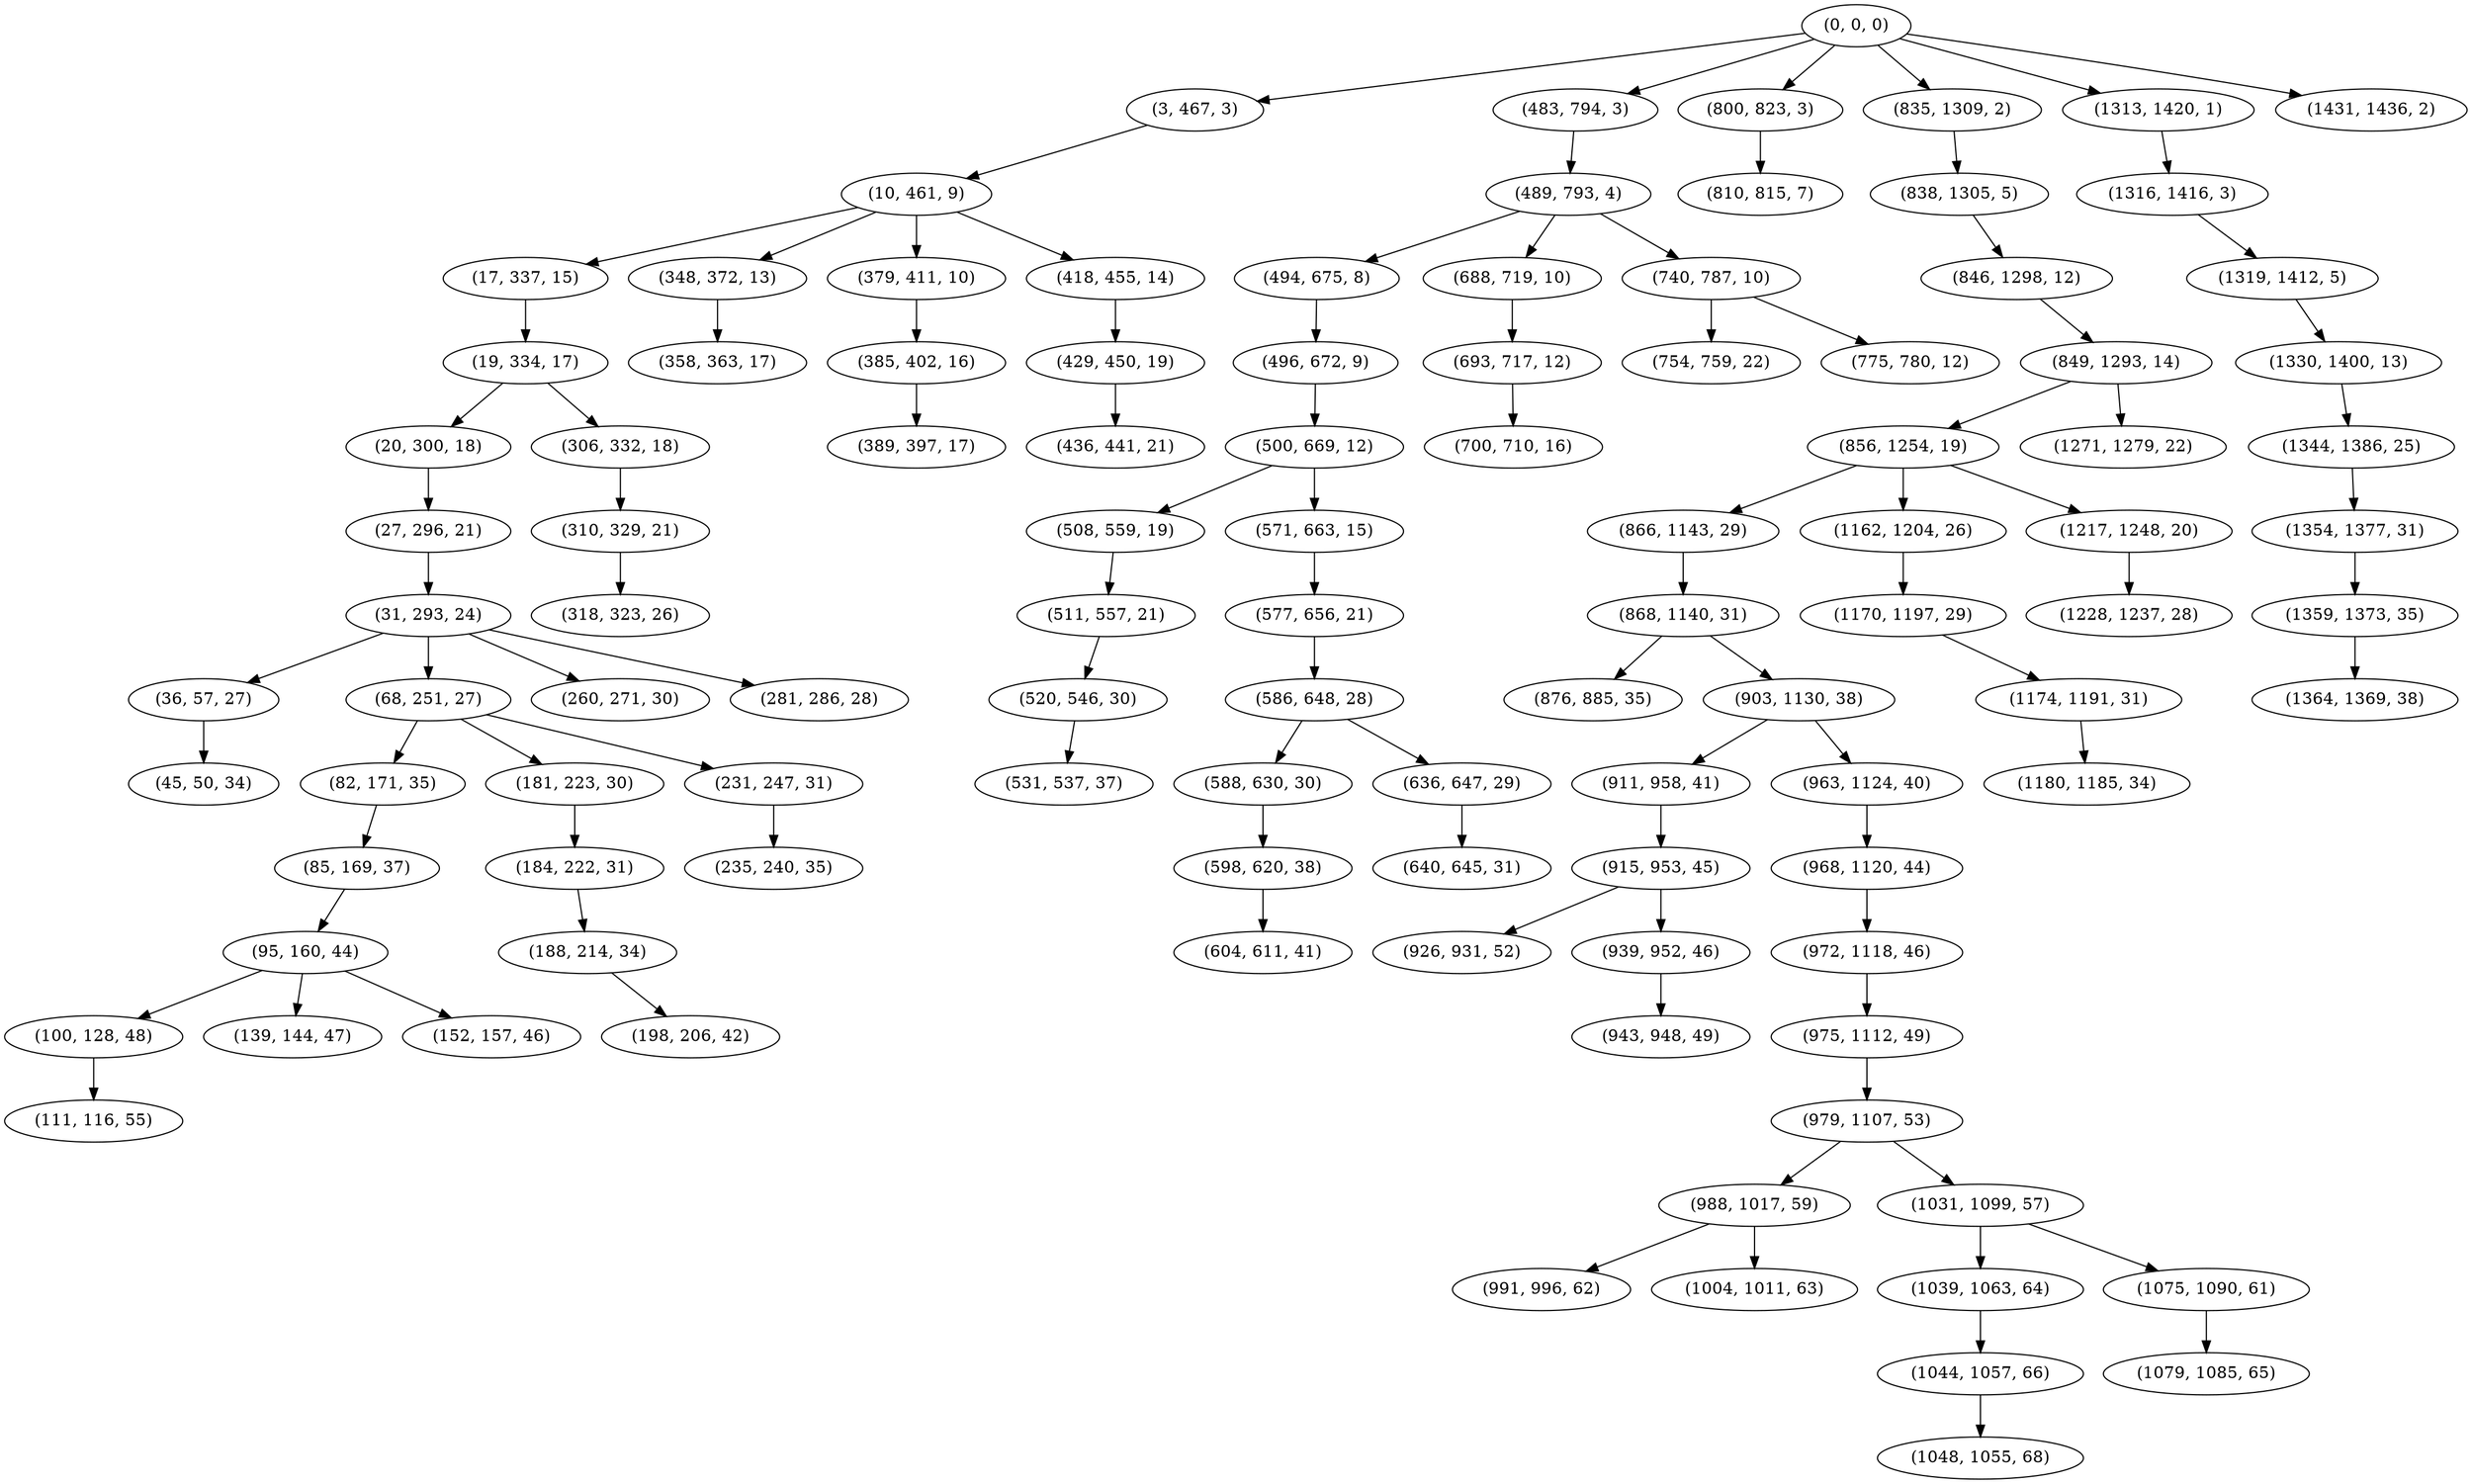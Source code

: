 digraph tree {
    "(0, 0, 0)";
    "(3, 467, 3)";
    "(10, 461, 9)";
    "(17, 337, 15)";
    "(19, 334, 17)";
    "(20, 300, 18)";
    "(27, 296, 21)";
    "(31, 293, 24)";
    "(36, 57, 27)";
    "(45, 50, 34)";
    "(68, 251, 27)";
    "(82, 171, 35)";
    "(85, 169, 37)";
    "(95, 160, 44)";
    "(100, 128, 48)";
    "(111, 116, 55)";
    "(139, 144, 47)";
    "(152, 157, 46)";
    "(181, 223, 30)";
    "(184, 222, 31)";
    "(188, 214, 34)";
    "(198, 206, 42)";
    "(231, 247, 31)";
    "(235, 240, 35)";
    "(260, 271, 30)";
    "(281, 286, 28)";
    "(306, 332, 18)";
    "(310, 329, 21)";
    "(318, 323, 26)";
    "(348, 372, 13)";
    "(358, 363, 17)";
    "(379, 411, 10)";
    "(385, 402, 16)";
    "(389, 397, 17)";
    "(418, 455, 14)";
    "(429, 450, 19)";
    "(436, 441, 21)";
    "(483, 794, 3)";
    "(489, 793, 4)";
    "(494, 675, 8)";
    "(496, 672, 9)";
    "(500, 669, 12)";
    "(508, 559, 19)";
    "(511, 557, 21)";
    "(520, 546, 30)";
    "(531, 537, 37)";
    "(571, 663, 15)";
    "(577, 656, 21)";
    "(586, 648, 28)";
    "(588, 630, 30)";
    "(598, 620, 38)";
    "(604, 611, 41)";
    "(636, 647, 29)";
    "(640, 645, 31)";
    "(688, 719, 10)";
    "(693, 717, 12)";
    "(700, 710, 16)";
    "(740, 787, 10)";
    "(754, 759, 22)";
    "(775, 780, 12)";
    "(800, 823, 3)";
    "(810, 815, 7)";
    "(835, 1309, 2)";
    "(838, 1305, 5)";
    "(846, 1298, 12)";
    "(849, 1293, 14)";
    "(856, 1254, 19)";
    "(866, 1143, 29)";
    "(868, 1140, 31)";
    "(876, 885, 35)";
    "(903, 1130, 38)";
    "(911, 958, 41)";
    "(915, 953, 45)";
    "(926, 931, 52)";
    "(939, 952, 46)";
    "(943, 948, 49)";
    "(963, 1124, 40)";
    "(968, 1120, 44)";
    "(972, 1118, 46)";
    "(975, 1112, 49)";
    "(979, 1107, 53)";
    "(988, 1017, 59)";
    "(991, 996, 62)";
    "(1004, 1011, 63)";
    "(1031, 1099, 57)";
    "(1039, 1063, 64)";
    "(1044, 1057, 66)";
    "(1048, 1055, 68)";
    "(1075, 1090, 61)";
    "(1079, 1085, 65)";
    "(1162, 1204, 26)";
    "(1170, 1197, 29)";
    "(1174, 1191, 31)";
    "(1180, 1185, 34)";
    "(1217, 1248, 20)";
    "(1228, 1237, 28)";
    "(1271, 1279, 22)";
    "(1313, 1420, 1)";
    "(1316, 1416, 3)";
    "(1319, 1412, 5)";
    "(1330, 1400, 13)";
    "(1344, 1386, 25)";
    "(1354, 1377, 31)";
    "(1359, 1373, 35)";
    "(1364, 1369, 38)";
    "(1431, 1436, 2)";
    "(0, 0, 0)" -> "(3, 467, 3)";
    "(0, 0, 0)" -> "(483, 794, 3)";
    "(0, 0, 0)" -> "(800, 823, 3)";
    "(0, 0, 0)" -> "(835, 1309, 2)";
    "(0, 0, 0)" -> "(1313, 1420, 1)";
    "(0, 0, 0)" -> "(1431, 1436, 2)";
    "(3, 467, 3)" -> "(10, 461, 9)";
    "(10, 461, 9)" -> "(17, 337, 15)";
    "(10, 461, 9)" -> "(348, 372, 13)";
    "(10, 461, 9)" -> "(379, 411, 10)";
    "(10, 461, 9)" -> "(418, 455, 14)";
    "(17, 337, 15)" -> "(19, 334, 17)";
    "(19, 334, 17)" -> "(20, 300, 18)";
    "(19, 334, 17)" -> "(306, 332, 18)";
    "(20, 300, 18)" -> "(27, 296, 21)";
    "(27, 296, 21)" -> "(31, 293, 24)";
    "(31, 293, 24)" -> "(36, 57, 27)";
    "(31, 293, 24)" -> "(68, 251, 27)";
    "(31, 293, 24)" -> "(260, 271, 30)";
    "(31, 293, 24)" -> "(281, 286, 28)";
    "(36, 57, 27)" -> "(45, 50, 34)";
    "(68, 251, 27)" -> "(82, 171, 35)";
    "(68, 251, 27)" -> "(181, 223, 30)";
    "(68, 251, 27)" -> "(231, 247, 31)";
    "(82, 171, 35)" -> "(85, 169, 37)";
    "(85, 169, 37)" -> "(95, 160, 44)";
    "(95, 160, 44)" -> "(100, 128, 48)";
    "(95, 160, 44)" -> "(139, 144, 47)";
    "(95, 160, 44)" -> "(152, 157, 46)";
    "(100, 128, 48)" -> "(111, 116, 55)";
    "(181, 223, 30)" -> "(184, 222, 31)";
    "(184, 222, 31)" -> "(188, 214, 34)";
    "(188, 214, 34)" -> "(198, 206, 42)";
    "(231, 247, 31)" -> "(235, 240, 35)";
    "(306, 332, 18)" -> "(310, 329, 21)";
    "(310, 329, 21)" -> "(318, 323, 26)";
    "(348, 372, 13)" -> "(358, 363, 17)";
    "(379, 411, 10)" -> "(385, 402, 16)";
    "(385, 402, 16)" -> "(389, 397, 17)";
    "(418, 455, 14)" -> "(429, 450, 19)";
    "(429, 450, 19)" -> "(436, 441, 21)";
    "(483, 794, 3)" -> "(489, 793, 4)";
    "(489, 793, 4)" -> "(494, 675, 8)";
    "(489, 793, 4)" -> "(688, 719, 10)";
    "(489, 793, 4)" -> "(740, 787, 10)";
    "(494, 675, 8)" -> "(496, 672, 9)";
    "(496, 672, 9)" -> "(500, 669, 12)";
    "(500, 669, 12)" -> "(508, 559, 19)";
    "(500, 669, 12)" -> "(571, 663, 15)";
    "(508, 559, 19)" -> "(511, 557, 21)";
    "(511, 557, 21)" -> "(520, 546, 30)";
    "(520, 546, 30)" -> "(531, 537, 37)";
    "(571, 663, 15)" -> "(577, 656, 21)";
    "(577, 656, 21)" -> "(586, 648, 28)";
    "(586, 648, 28)" -> "(588, 630, 30)";
    "(586, 648, 28)" -> "(636, 647, 29)";
    "(588, 630, 30)" -> "(598, 620, 38)";
    "(598, 620, 38)" -> "(604, 611, 41)";
    "(636, 647, 29)" -> "(640, 645, 31)";
    "(688, 719, 10)" -> "(693, 717, 12)";
    "(693, 717, 12)" -> "(700, 710, 16)";
    "(740, 787, 10)" -> "(754, 759, 22)";
    "(740, 787, 10)" -> "(775, 780, 12)";
    "(800, 823, 3)" -> "(810, 815, 7)";
    "(835, 1309, 2)" -> "(838, 1305, 5)";
    "(838, 1305, 5)" -> "(846, 1298, 12)";
    "(846, 1298, 12)" -> "(849, 1293, 14)";
    "(849, 1293, 14)" -> "(856, 1254, 19)";
    "(849, 1293, 14)" -> "(1271, 1279, 22)";
    "(856, 1254, 19)" -> "(866, 1143, 29)";
    "(856, 1254, 19)" -> "(1162, 1204, 26)";
    "(856, 1254, 19)" -> "(1217, 1248, 20)";
    "(866, 1143, 29)" -> "(868, 1140, 31)";
    "(868, 1140, 31)" -> "(876, 885, 35)";
    "(868, 1140, 31)" -> "(903, 1130, 38)";
    "(903, 1130, 38)" -> "(911, 958, 41)";
    "(903, 1130, 38)" -> "(963, 1124, 40)";
    "(911, 958, 41)" -> "(915, 953, 45)";
    "(915, 953, 45)" -> "(926, 931, 52)";
    "(915, 953, 45)" -> "(939, 952, 46)";
    "(939, 952, 46)" -> "(943, 948, 49)";
    "(963, 1124, 40)" -> "(968, 1120, 44)";
    "(968, 1120, 44)" -> "(972, 1118, 46)";
    "(972, 1118, 46)" -> "(975, 1112, 49)";
    "(975, 1112, 49)" -> "(979, 1107, 53)";
    "(979, 1107, 53)" -> "(988, 1017, 59)";
    "(979, 1107, 53)" -> "(1031, 1099, 57)";
    "(988, 1017, 59)" -> "(991, 996, 62)";
    "(988, 1017, 59)" -> "(1004, 1011, 63)";
    "(1031, 1099, 57)" -> "(1039, 1063, 64)";
    "(1031, 1099, 57)" -> "(1075, 1090, 61)";
    "(1039, 1063, 64)" -> "(1044, 1057, 66)";
    "(1044, 1057, 66)" -> "(1048, 1055, 68)";
    "(1075, 1090, 61)" -> "(1079, 1085, 65)";
    "(1162, 1204, 26)" -> "(1170, 1197, 29)";
    "(1170, 1197, 29)" -> "(1174, 1191, 31)";
    "(1174, 1191, 31)" -> "(1180, 1185, 34)";
    "(1217, 1248, 20)" -> "(1228, 1237, 28)";
    "(1313, 1420, 1)" -> "(1316, 1416, 3)";
    "(1316, 1416, 3)" -> "(1319, 1412, 5)";
    "(1319, 1412, 5)" -> "(1330, 1400, 13)";
    "(1330, 1400, 13)" -> "(1344, 1386, 25)";
    "(1344, 1386, 25)" -> "(1354, 1377, 31)";
    "(1354, 1377, 31)" -> "(1359, 1373, 35)";
    "(1359, 1373, 35)" -> "(1364, 1369, 38)";
}
